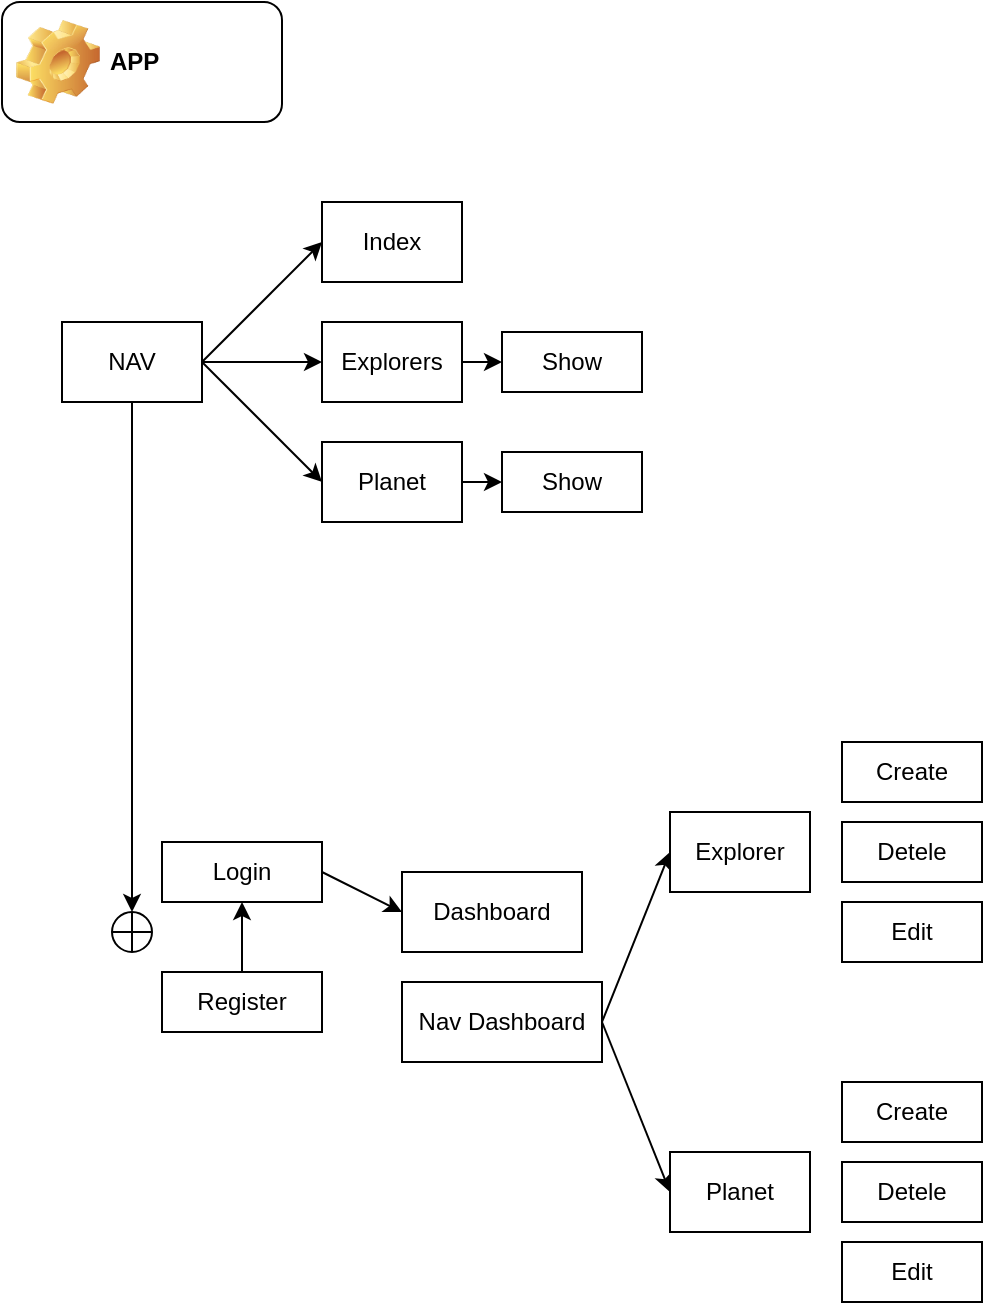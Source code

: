 <mxfile>
    <diagram id="4cSoHAOO3vEXFjE5rqXn" name="Página-1">
        <mxGraphModel dx="1312" dy="676" grid="1" gridSize="10" guides="1" tooltips="1" connect="1" arrows="1" fold="1" page="1" pageScale="1" pageWidth="827" pageHeight="1169" math="0" shadow="0">
            <root>
                <mxCell id="0"/>
                <mxCell id="1" parent="0"/>
                <mxCell id="2" value="Index" style="rounded=0;whiteSpace=wrap;html=1;" vertex="1" parent="1">
                    <mxGeometry x="180" y="120" width="70" height="40" as="geometry"/>
                </mxCell>
                <mxCell id="18" style="edgeStyle=none;html=1;exitX=1;exitY=0.5;exitDx=0;exitDy=0;entryX=0;entryY=0.5;entryDx=0;entryDy=0;" edge="1" parent="1" source="4" target="2">
                    <mxGeometry relative="1" as="geometry"/>
                </mxCell>
                <mxCell id="28" style="edgeStyle=none;html=1;entryX=0.5;entryY=0;entryDx=0;entryDy=0;" edge="1" parent="1" source="4" target="22">
                    <mxGeometry relative="1" as="geometry"/>
                </mxCell>
                <mxCell id="43" style="edgeStyle=none;html=1;exitX=1;exitY=0.5;exitDx=0;exitDy=0;entryX=0;entryY=0.5;entryDx=0;entryDy=0;" edge="1" parent="1" source="4" target="37">
                    <mxGeometry relative="1" as="geometry"/>
                </mxCell>
                <mxCell id="44" style="edgeStyle=none;html=1;exitX=1;exitY=0.5;exitDx=0;exitDy=0;entryX=0;entryY=0.5;entryDx=0;entryDy=0;" edge="1" parent="1" source="4" target="38">
                    <mxGeometry relative="1" as="geometry"/>
                </mxCell>
                <mxCell id="4" value="NAV" style="rounded=0;whiteSpace=wrap;html=1;" vertex="1" parent="1">
                    <mxGeometry x="50" y="180" width="70" height="40" as="geometry"/>
                </mxCell>
                <mxCell id="7" value="APP" style="label;whiteSpace=wrap;html=1;image=img/clipart/Gear_128x128.png" vertex="1" parent="1">
                    <mxGeometry x="20" y="20" width="140" height="60" as="geometry"/>
                </mxCell>
                <mxCell id="16" style="edgeStyle=none;html=1;entryX=0;entryY=0.5;entryDx=0;entryDy=0;exitX=1;exitY=0.5;exitDx=0;exitDy=0;" edge="1" parent="1" source="10" target="13">
                    <mxGeometry relative="1" as="geometry"/>
                </mxCell>
                <mxCell id="17" style="edgeStyle=none;html=1;exitX=1;exitY=0.5;exitDx=0;exitDy=0;entryX=0;entryY=0.5;entryDx=0;entryDy=0;" edge="1" parent="1" source="10" target="14">
                    <mxGeometry relative="1" as="geometry"/>
                </mxCell>
                <mxCell id="10" value="Nav Dashboard" style="rounded=0;whiteSpace=wrap;html=1;" vertex="1" parent="1">
                    <mxGeometry x="220" y="510" width="100" height="40" as="geometry"/>
                </mxCell>
                <mxCell id="13" value="Explorer" style="rounded=0;whiteSpace=wrap;html=1;" vertex="1" parent="1">
                    <mxGeometry x="354" y="425" width="70" height="40" as="geometry"/>
                </mxCell>
                <mxCell id="14" value="Planet" style="rounded=0;whiteSpace=wrap;html=1;" vertex="1" parent="1">
                    <mxGeometry x="354" y="595" width="70" height="40" as="geometry"/>
                </mxCell>
                <mxCell id="25" style="edgeStyle=none;html=1;exitX=1;exitY=0.5;exitDx=0;exitDy=0;entryX=0;entryY=0.5;entryDx=0;entryDy=0;" edge="1" parent="1" source="20" target="24">
                    <mxGeometry relative="1" as="geometry"/>
                </mxCell>
                <mxCell id="20" value="Login" style="rounded=0;whiteSpace=wrap;html=1;" vertex="1" parent="1">
                    <mxGeometry x="100" y="440" width="80" height="30" as="geometry"/>
                </mxCell>
                <mxCell id="26" value="" style="edgeStyle=none;html=1;" edge="1" parent="1" source="21" target="20">
                    <mxGeometry relative="1" as="geometry"/>
                </mxCell>
                <mxCell id="21" value="Register" style="rounded=0;whiteSpace=wrap;html=1;" vertex="1" parent="1">
                    <mxGeometry x="100" y="505" width="80" height="30" as="geometry"/>
                </mxCell>
                <mxCell id="22" value="" style="shape=orEllipse;perimeter=ellipsePerimeter;whiteSpace=wrap;html=1;backgroundOutline=1;" vertex="1" parent="1">
                    <mxGeometry x="75" y="475" width="20" height="20" as="geometry"/>
                </mxCell>
                <mxCell id="24" value="Dashboard" style="rounded=0;whiteSpace=wrap;html=1;" vertex="1" parent="1">
                    <mxGeometry x="220" y="455" width="90" height="40" as="geometry"/>
                </mxCell>
                <mxCell id="29" value="Create" style="rounded=0;whiteSpace=wrap;html=1;" vertex="1" parent="1">
                    <mxGeometry x="440" y="390" width="70" height="30" as="geometry"/>
                </mxCell>
                <mxCell id="30" value="Detele" style="rounded=0;whiteSpace=wrap;html=1;" vertex="1" parent="1">
                    <mxGeometry x="440" y="430" width="70" height="30" as="geometry"/>
                </mxCell>
                <mxCell id="31" value="Edit" style="rounded=0;whiteSpace=wrap;html=1;" vertex="1" parent="1">
                    <mxGeometry x="440" y="470" width="70" height="30" as="geometry"/>
                </mxCell>
                <mxCell id="32" value="Create" style="rounded=0;whiteSpace=wrap;html=1;" vertex="1" parent="1">
                    <mxGeometry x="440" y="560" width="70" height="30" as="geometry"/>
                </mxCell>
                <mxCell id="33" value="Detele" style="rounded=0;whiteSpace=wrap;html=1;" vertex="1" parent="1">
                    <mxGeometry x="440" y="600" width="70" height="30" as="geometry"/>
                </mxCell>
                <mxCell id="34" value="Edit" style="rounded=0;whiteSpace=wrap;html=1;" vertex="1" parent="1">
                    <mxGeometry x="440" y="640" width="70" height="30" as="geometry"/>
                </mxCell>
                <mxCell id="42" style="edgeStyle=none;html=1;exitX=1;exitY=0.5;exitDx=0;exitDy=0;entryX=0;entryY=0.5;entryDx=0;entryDy=0;" edge="1" parent="1" source="37" target="39">
                    <mxGeometry relative="1" as="geometry"/>
                </mxCell>
                <mxCell id="37" value="Explorers" style="rounded=0;whiteSpace=wrap;html=1;" vertex="1" parent="1">
                    <mxGeometry x="180" y="180" width="70" height="40" as="geometry"/>
                </mxCell>
                <mxCell id="41" style="edgeStyle=none;html=1;exitX=1;exitY=0.5;exitDx=0;exitDy=0;entryX=0;entryY=0.5;entryDx=0;entryDy=0;" edge="1" parent="1" source="38" target="40">
                    <mxGeometry relative="1" as="geometry"/>
                </mxCell>
                <mxCell id="38" value="Planet" style="rounded=0;whiteSpace=wrap;html=1;" vertex="1" parent="1">
                    <mxGeometry x="180" y="240" width="70" height="40" as="geometry"/>
                </mxCell>
                <mxCell id="39" value="Show" style="rounded=0;whiteSpace=wrap;html=1;" vertex="1" parent="1">
                    <mxGeometry x="270" y="185" width="70" height="30" as="geometry"/>
                </mxCell>
                <mxCell id="40" value="Show" style="rounded=0;whiteSpace=wrap;html=1;" vertex="1" parent="1">
                    <mxGeometry x="270" y="245" width="70" height="30" as="geometry"/>
                </mxCell>
            </root>
        </mxGraphModel>
    </diagram>
</mxfile>
